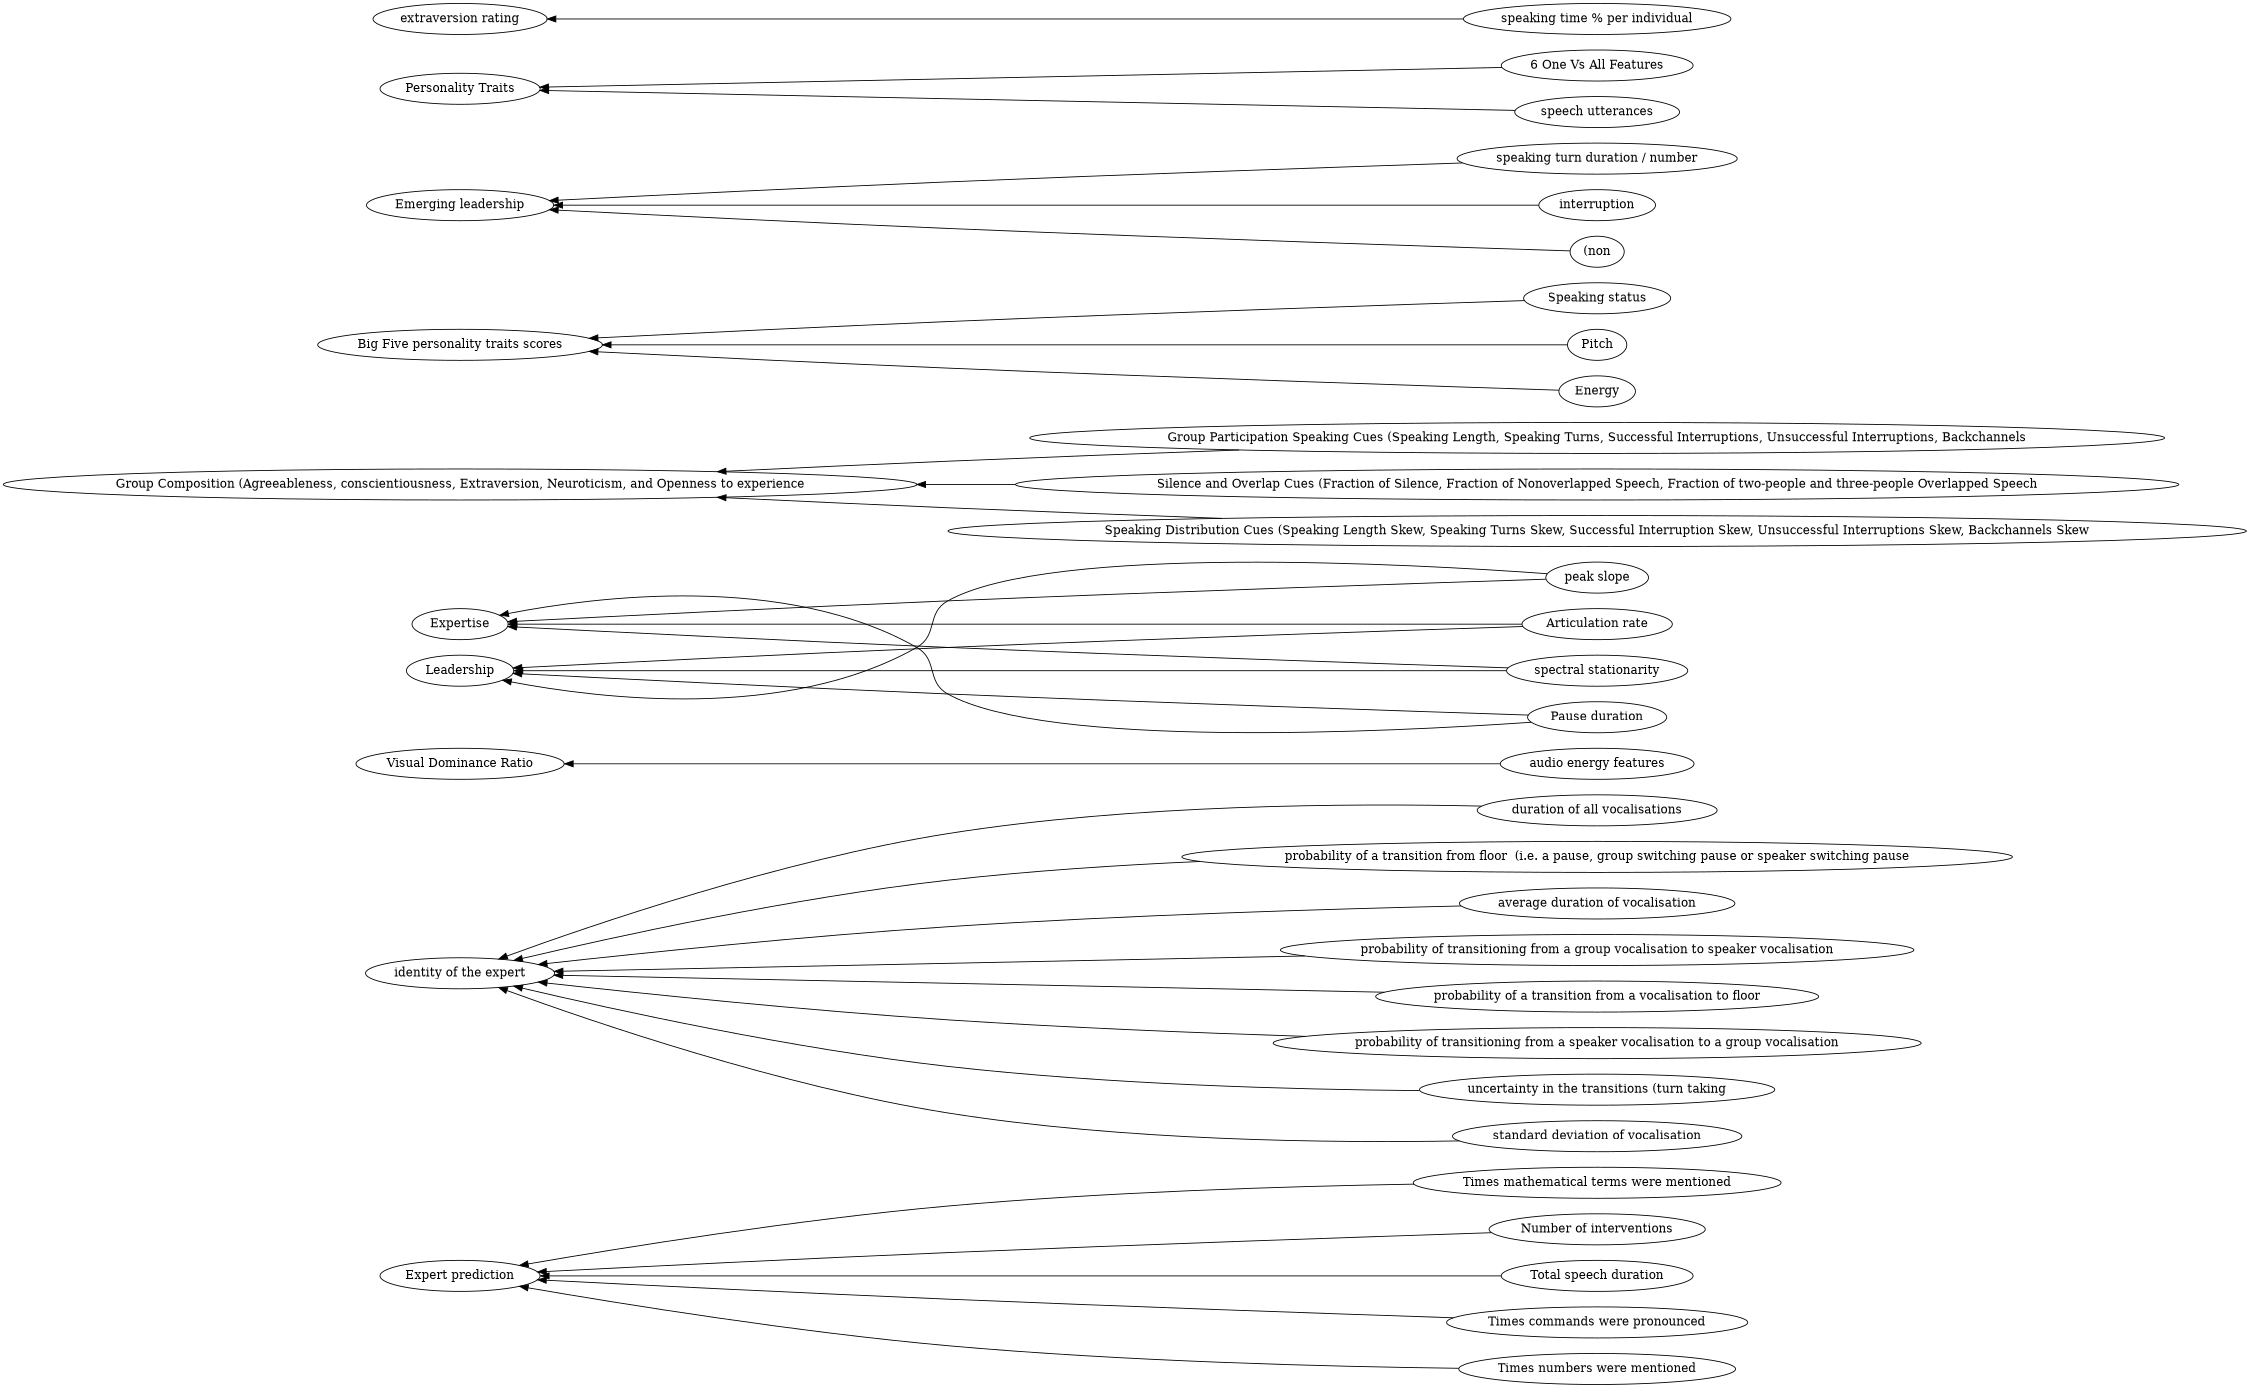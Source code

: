 digraph Test {
	rankdir=RL
	size="15,15"
	overlap=false
	splines=true
	{rank=same; "Times mathematical terms were mentioned" "duration of all vocalisations" "audio energy features" "spectral stationarity" "probability of a transition from floor  (i.e. a pause, group switching pause or speaker switching pause" "Number of interventions" "average duration of vocalisation" "Pause duration" "Group Participation Speaking Cues (Speaking Length, Speaking Turns, Successful Interruptions, Unsuccessful Interruptions, Backchannels" "Total speech duration" "peak slope" "Speaking status" "probability of transitioning from a group vocalisation to speaker vocalisation" "speaking turn duration / number" "Articulation rate" "probability of a transition from a vocalisation to floor" "probability of transitioning from a speaker vocalisation to a group vocalisation" "Silence and Overlap Cues (Fraction of Silence, Fraction of Nonoverlapped Speech, Fraction of two-people and three-people Overlapped Speech" "Times commands were pronounced" "Speaking Distribution Cues (Speaking Length Skew, Speaking Turns Skew, Successful Interruption Skew, Unsuccessful Interruptions Skew, Backchannels Skew" "interruption" "Pitch" "6 One Vs All Features" "uncertainty in the transitions (turn taking" "speaking time % per individual" "(non" "speech utterances" "Energy" "standard deviation of vocalisation" "Times numbers were mentioned";}
	{rank=same; "Group Composition (Agreeableness, conscientiousness, Extraversion, Neuroticism, and Openness to experience" "Expert prediction" "identity of the expert" "Expertise" "Leadership" "extraversion rating" "Big Five personality traits scores" "Visual Dominance Ratio" "Personality Traits" "Emerging leadership";}
	"Group Participation Speaking Cues (Speaking Length, Speaking Turns, Successful Interruptions, Unsuccessful Interruptions, Backchannels" [href="https://scholar.google.com/scholar?hl=en&q=An%20Interactive%20Table%20for%20Supporting%20Participation%20Balance%20in%20Face-to-Face%20Collaborative%20Learning"]
	"Group Participation Speaking Cues (Speaking Length, Speaking Turns, Successful Interruptions, Unsuccessful Interruptions, Backchannels" -> "Group Composition (Agreeableness, conscientiousness, Extraversion, Neuroticism, and Openness to experience"
	"Silence and Overlap Cues (Fraction of Silence, Fraction of Nonoverlapped Speech, Fraction of two-people and three-people Overlapped Speech" [href="https://scholar.google.com/scholar?hl=en&q=An%20Interactive%20Table%20for%20Supporting%20Participation%20Balance%20in%20Face-to-Face%20Collaborative%20Learning"]
	"Silence and Overlap Cues (Fraction of Silence, Fraction of Nonoverlapped Speech, Fraction of two-people and three-people Overlapped Speech" -> "Group Composition (Agreeableness, conscientiousness, Extraversion, Neuroticism, and Openness to experience"
	"Speaking Distribution Cues (Speaking Length Skew, Speaking Turns Skew, Successful Interruption Skew, Unsuccessful Interruptions Skew, Backchannels Skew" [href="https://scholar.google.com/scholar?hl=en&q=An%20Interactive%20Table%20for%20Supporting%20Participation%20Balance%20in%20Face-to-Face%20Collaborative%20Learning"]
	"Speaking Distribution Cues (Speaking Length Skew, Speaking Turns Skew, Successful Interruption Skew, Unsuccessful Interruptions Skew, Backchannels Skew" -> "Group Composition (Agreeableness, conscientiousness, Extraversion, Neuroticism, and Openness to experience"
	"Number of interventions" [href="https://scholar.google.com/scholar?hl=en&q=An%20Interactive%20Table%20for%20Supporting%20Participation%20Balance%20in%20Face-to-Face%20Collaborative%20Learning"]
	"Number of interventions" -> "Expert prediction"
	"Total speech duration" [href="https://scholar.google.com/scholar?hl=en&q=An%20Interactive%20Table%20for%20Supporting%20Participation%20Balance%20in%20Face-to-Face%20Collaborative%20Learning"]
	"Total speech duration" -> "Expert prediction"
	"Times numbers were mentioned" [href="https://scholar.google.com/scholar?hl=en&q=An%20Interactive%20Table%20for%20Supporting%20Participation%20Balance%20in%20Face-to-Face%20Collaborative%20Learning"]
	"Times numbers were mentioned" -> "Expert prediction"
	"Times mathematical terms were mentioned" [href="https://scholar.google.com/scholar?hl=en&q=An%20Interactive%20Table%20for%20Supporting%20Participation%20Balance%20in%20Face-to-Face%20Collaborative%20Learning"]
	"Times mathematical terms were mentioned" -> "Expert prediction"
	"Times commands were pronounced" [href="https://scholar.google.com/scholar?hl=en&q=An%20Interactive%20Table%20for%20Supporting%20Participation%20Balance%20in%20Face-to-Face%20Collaborative%20Learning"]
	"Times commands were pronounced" -> "Expert prediction"
	"Speaking status" [href="https://scholar.google.com/scholar?hl=en&q=An%20Interactive%20Table%20for%20Supporting%20Participation%20Balance%20in%20Face-to-Face%20Collaborative%20Learning"]
	"Speaking status" -> "Big Five personality traits scores"
	Pitch [href="https://scholar.google.com/scholar?hl=en&q=An%20Interactive%20Table%20for%20Supporting%20Participation%20Balance%20in%20Face-to-Face%20Collaborative%20Learning"]
	Pitch -> "Big Five personality traits scores"
	Energy [href="https://scholar.google.com/scholar?hl=en&q=An%20Interactive%20Table%20for%20Supporting%20Participation%20Balance%20in%20Face-to-Face%20Collaborative%20Learning"]
	Energy -> "Big Five personality traits scores"
	"duration of all vocalisations" [href="https://scholar.google.com/scholar?hl=en&q=An%20Interactive%20Table%20for%20Supporting%20Participation%20Balance%20in%20Face-to-Face%20Collaborative%20Learning"]
	"duration of all vocalisations" -> "identity of the expert"
	"average duration of vocalisation" [href="https://scholar.google.com/scholar?hl=en&q=An%20Interactive%20Table%20for%20Supporting%20Participation%20Balance%20in%20Face-to-Face%20Collaborative%20Learning"]
	"average duration of vocalisation" -> "identity of the expert"
	"standard deviation of vocalisation" [href="https://scholar.google.com/scholar?hl=en&q=An%20Interactive%20Table%20for%20Supporting%20Participation%20Balance%20in%20Face-to-Face%20Collaborative%20Learning"]
	"standard deviation of vocalisation" -> "identity of the expert"
	"probability of a transition from floor  (i.e. a pause, group switching pause or speaker switching pause" [href="https://scholar.google.com/scholar?hl=en&q=An%20Interactive%20Table%20for%20Supporting%20Participation%20Balance%20in%20Face-to-Face%20Collaborative%20Learning"]
	"probability of a transition from floor  (i.e. a pause, group switching pause or speaker switching pause" -> "identity of the expert"
	"probability of a transition from a vocalisation to floor" [href="https://scholar.google.com/scholar?hl=en&q=An%20Interactive%20Table%20for%20Supporting%20Participation%20Balance%20in%20Face-to-Face%20Collaborative%20Learning"]
	"probability of a transition from a vocalisation to floor" -> "identity of the expert"
	"probability of transitioning from a group vocalisation to speaker vocalisation" [href="https://scholar.google.com/scholar?hl=en&q=An%20Interactive%20Table%20for%20Supporting%20Participation%20Balance%20in%20Face-to-Face%20Collaborative%20Learning"]
	"probability of transitioning from a group vocalisation to speaker vocalisation" -> "identity of the expert"
	"probability of transitioning from a speaker vocalisation to a group vocalisation" [href="https://scholar.google.com/scholar?hl=en&q=An%20Interactive%20Table%20for%20Supporting%20Participation%20Balance%20in%20Face-to-Face%20Collaborative%20Learning"]
	"probability of transitioning from a speaker vocalisation to a group vocalisation" -> "identity of the expert"
	"uncertainty in the transitions (turn taking" [href="https://scholar.google.com/scholar?hl=en&q=An%20Interactive%20Table%20for%20Supporting%20Participation%20Balance%20in%20Face-to-Face%20Collaborative%20Learning"]
	"uncertainty in the transitions (turn taking" -> "identity of the expert"
	"6 One Vs All Features" [href="https://scholar.google.com/scholar?hl=en&q=An%20Interactive%20Table%20for%20Supporting%20Participation%20Balance%20in%20Face-to-Face%20Collaborative%20Learning"]
	"6 One Vs All Features" -> "Personality Traits"
	"audio energy features" [href="https://scholar.google.com/scholar?hl=en&q=An%20Interactive%20Table%20for%20Supporting%20Participation%20Balance%20in%20Face-to-Face%20Collaborative%20Learning"]
	"audio energy features" -> "Visual Dominance Ratio"
	"speech utterances" [href="https://scholar.google.com/scholar?hl=en&q=An%20Interactive%20Table%20for%20Supporting%20Participation%20Balance%20in%20Face-to-Face%20Collaborative%20Learning"]
	"speech utterances" -> "Personality Traits"
	"Pause duration" [href="https://scholar.google.com/scholar?hl=en&q=An%20Interactive%20Table%20for%20Supporting%20Participation%20Balance%20in%20Face-to-Face%20Collaborative%20Learning"]
	"Pause duration" -> Leadership
	"Articulation rate" [href="https://scholar.google.com/scholar?hl=en&q=An%20Interactive%20Table%20for%20Supporting%20Participation%20Balance%20in%20Face-to-Face%20Collaborative%20Learning"]
	"Articulation rate" -> Leadership
	"peak slope" [href="https://scholar.google.com/scholar?hl=en&q=An%20Interactive%20Table%20for%20Supporting%20Participation%20Balance%20in%20Face-to-Face%20Collaborative%20Learning"]
	"peak slope" -> Leadership
	"spectral stationarity" [href="https://scholar.google.com/scholar?hl=en&q=An%20Interactive%20Table%20for%20Supporting%20Participation%20Balance%20in%20Face-to-Face%20Collaborative%20Learning"]
	"spectral stationarity" -> Leadership
	"peak slope" [href="https://scholar.google.com/scholar?hl=en&q=An%20Interactive%20Table%20for%20Supporting%20Participation%20Balance%20in%20Face-to-Face%20Collaborative%20Learning"]
	"peak slope" -> Expertise
	"Articulation rate" [href="https://scholar.google.com/scholar?hl=en&q=An%20Interactive%20Table%20for%20Supporting%20Participation%20Balance%20in%20Face-to-Face%20Collaborative%20Learning"]
	"Articulation rate" -> Expertise
	"Pause duration" [href="https://scholar.google.com/scholar?hl=en&q=An%20Interactive%20Table%20for%20Supporting%20Participation%20Balance%20in%20Face-to-Face%20Collaborative%20Learning"]
	"Pause duration" -> Expertise
	"spectral stationarity" [href="https://scholar.google.com/scholar?hl=en&q=An%20Interactive%20Table%20for%20Supporting%20Participation%20Balance%20in%20Face-to-Face%20Collaborative%20Learning"]
	"spectral stationarity" -> Expertise
	"(non" [href="https://scholar.google.com/scholar?hl=en&q=An%20Interactive%20Table%20for%20Supporting%20Participation%20Balance%20in%20Face-to-Face%20Collaborative%20Learning"]
	"(non" -> "Emerging leadership"
	"speaking turn duration / number" [href="https://scholar.google.com/scholar?hl=en&q=An%20Interactive%20Table%20for%20Supporting%20Participation%20Balance%20in%20Face-to-Face%20Collaborative%20Learning"]
	"speaking turn duration / number" -> "Emerging leadership"
	interruption [href="https://scholar.google.com/scholar?hl=en&q=An%20Interactive%20Table%20for%20Supporting%20Participation%20Balance%20in%20Face-to-Face%20Collaborative%20Learning"]
	interruption -> "Emerging leadership"
	"speaking time % per individual" [href="https://scholar.google.com/scholar?hl=en&q=An%20Interactive%20Table%20for%20Supporting%20Participation%20Balance%20in%20Face-to-Face%20Collaborative%20Learning"]
	"speaking time % per individual" -> "extraversion rating"
}
